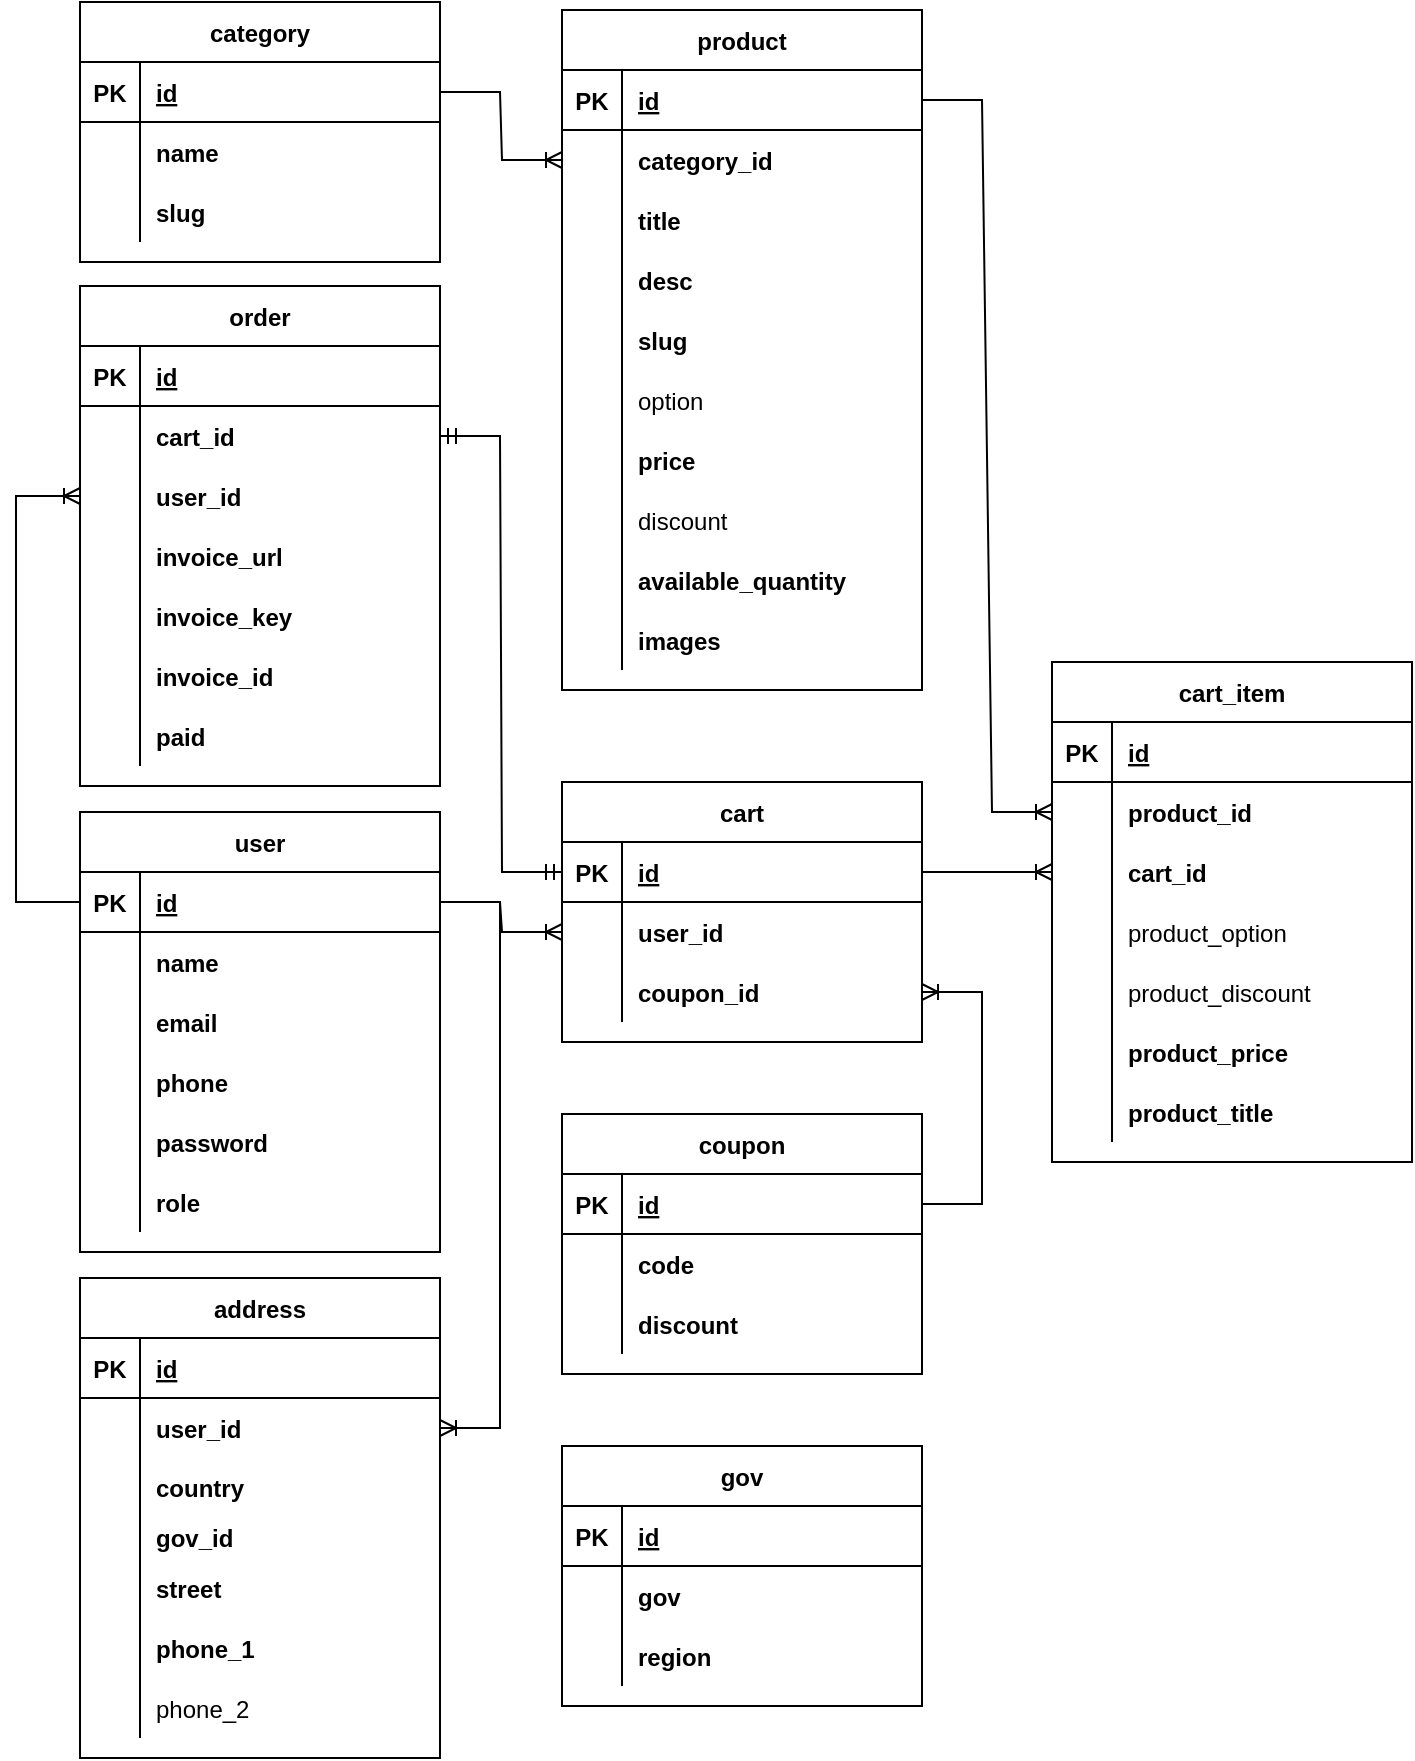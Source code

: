 <mxfile version="20.2.0" type="github">
  <diagram id="yO4egtlztJF1UKLNUE9K" name="Page-1">
    <mxGraphModel dx="1093" dy="1667" grid="1" gridSize="10" guides="1" tooltips="1" connect="1" arrows="1" fold="1" page="1" pageScale="1" pageWidth="850" pageHeight="1100" math="0" shadow="0">
      <root>
        <mxCell id="0" />
        <mxCell id="1" parent="0" />
        <mxCell id="jZWgJEJeX2BFUcKFa5xR-1" value="user" style="shape=table;startSize=30;container=1;collapsible=1;childLayout=tableLayout;fixedRows=1;rowLines=0;fontStyle=1;align=center;resizeLast=1;" parent="1" vertex="1">
          <mxGeometry x="122" y="-155" width="180" height="220" as="geometry" />
        </mxCell>
        <mxCell id="jZWgJEJeX2BFUcKFa5xR-2" value="" style="shape=tableRow;horizontal=0;startSize=0;swimlaneHead=0;swimlaneBody=0;fillColor=none;collapsible=0;dropTarget=0;points=[[0,0.5],[1,0.5]];portConstraint=eastwest;top=0;left=0;right=0;bottom=1;" parent="jZWgJEJeX2BFUcKFa5xR-1" vertex="1">
          <mxGeometry y="30" width="180" height="30" as="geometry" />
        </mxCell>
        <mxCell id="jZWgJEJeX2BFUcKFa5xR-3" value="PK" style="shape=partialRectangle;connectable=0;fillColor=none;top=0;left=0;bottom=0;right=0;fontStyle=1;overflow=hidden;" parent="jZWgJEJeX2BFUcKFa5xR-2" vertex="1">
          <mxGeometry width="30" height="30" as="geometry">
            <mxRectangle width="30" height="30" as="alternateBounds" />
          </mxGeometry>
        </mxCell>
        <mxCell id="jZWgJEJeX2BFUcKFa5xR-4" value="id" style="shape=partialRectangle;connectable=0;fillColor=none;top=0;left=0;bottom=0;right=0;align=left;spacingLeft=6;fontStyle=5;overflow=hidden;" parent="jZWgJEJeX2BFUcKFa5xR-2" vertex="1">
          <mxGeometry x="30" width="150" height="30" as="geometry">
            <mxRectangle width="150" height="30" as="alternateBounds" />
          </mxGeometry>
        </mxCell>
        <mxCell id="jZWgJEJeX2BFUcKFa5xR-5" value="" style="shape=tableRow;horizontal=0;startSize=0;swimlaneHead=0;swimlaneBody=0;fillColor=none;collapsible=0;dropTarget=0;points=[[0,0.5],[1,0.5]];portConstraint=eastwest;top=0;left=0;right=0;bottom=0;" parent="jZWgJEJeX2BFUcKFa5xR-1" vertex="1">
          <mxGeometry y="60" width="180" height="30" as="geometry" />
        </mxCell>
        <mxCell id="jZWgJEJeX2BFUcKFa5xR-6" value="" style="shape=partialRectangle;connectable=0;fillColor=none;top=0;left=0;bottom=0;right=0;editable=1;overflow=hidden;" parent="jZWgJEJeX2BFUcKFa5xR-5" vertex="1">
          <mxGeometry width="30" height="30" as="geometry">
            <mxRectangle width="30" height="30" as="alternateBounds" />
          </mxGeometry>
        </mxCell>
        <mxCell id="jZWgJEJeX2BFUcKFa5xR-7" value="name" style="shape=partialRectangle;connectable=0;fillColor=none;top=0;left=0;bottom=0;right=0;align=left;spacingLeft=6;overflow=hidden;fontStyle=1" parent="jZWgJEJeX2BFUcKFa5xR-5" vertex="1">
          <mxGeometry x="30" width="150" height="30" as="geometry">
            <mxRectangle width="150" height="30" as="alternateBounds" />
          </mxGeometry>
        </mxCell>
        <mxCell id="jZWgJEJeX2BFUcKFa5xR-19" value="" style="shape=tableRow;horizontal=0;startSize=0;swimlaneHead=0;swimlaneBody=0;fillColor=none;collapsible=0;dropTarget=0;points=[[0,0.5],[1,0.5]];portConstraint=eastwest;top=0;left=0;right=0;bottom=0;" parent="jZWgJEJeX2BFUcKFa5xR-1" vertex="1">
          <mxGeometry y="90" width="180" height="30" as="geometry" />
        </mxCell>
        <mxCell id="jZWgJEJeX2BFUcKFa5xR-20" value="" style="shape=partialRectangle;connectable=0;fillColor=none;top=0;left=0;bottom=0;right=0;editable=1;overflow=hidden;" parent="jZWgJEJeX2BFUcKFa5xR-19" vertex="1">
          <mxGeometry width="30" height="30" as="geometry">
            <mxRectangle width="30" height="30" as="alternateBounds" />
          </mxGeometry>
        </mxCell>
        <mxCell id="jZWgJEJeX2BFUcKFa5xR-21" value="email" style="shape=partialRectangle;connectable=0;fillColor=none;top=0;left=0;bottom=0;right=0;align=left;spacingLeft=6;overflow=hidden;fontStyle=1" parent="jZWgJEJeX2BFUcKFa5xR-19" vertex="1">
          <mxGeometry x="30" width="150" height="30" as="geometry">
            <mxRectangle width="150" height="30" as="alternateBounds" />
          </mxGeometry>
        </mxCell>
        <mxCell id="jZWgJEJeX2BFUcKFa5xR-22" value="" style="shape=tableRow;horizontal=0;startSize=0;swimlaneHead=0;swimlaneBody=0;fillColor=none;collapsible=0;dropTarget=0;points=[[0,0.5],[1,0.5]];portConstraint=eastwest;top=0;left=0;right=0;bottom=0;" parent="jZWgJEJeX2BFUcKFa5xR-1" vertex="1">
          <mxGeometry y="120" width="180" height="30" as="geometry" />
        </mxCell>
        <mxCell id="jZWgJEJeX2BFUcKFa5xR-23" value="" style="shape=partialRectangle;connectable=0;fillColor=none;top=0;left=0;bottom=0;right=0;editable=1;overflow=hidden;" parent="jZWgJEJeX2BFUcKFa5xR-22" vertex="1">
          <mxGeometry width="30" height="30" as="geometry">
            <mxRectangle width="30" height="30" as="alternateBounds" />
          </mxGeometry>
        </mxCell>
        <mxCell id="jZWgJEJeX2BFUcKFa5xR-24" value="phone" style="shape=partialRectangle;connectable=0;fillColor=none;top=0;left=0;bottom=0;right=0;align=left;spacingLeft=6;overflow=hidden;fontStyle=1" parent="jZWgJEJeX2BFUcKFa5xR-22" vertex="1">
          <mxGeometry x="30" width="150" height="30" as="geometry">
            <mxRectangle width="150" height="30" as="alternateBounds" />
          </mxGeometry>
        </mxCell>
        <mxCell id="jZWgJEJeX2BFUcKFa5xR-25" value="" style="shape=tableRow;horizontal=0;startSize=0;swimlaneHead=0;swimlaneBody=0;fillColor=none;collapsible=0;dropTarget=0;points=[[0,0.5],[1,0.5]];portConstraint=eastwest;top=0;left=0;right=0;bottom=0;" parent="jZWgJEJeX2BFUcKFa5xR-1" vertex="1">
          <mxGeometry y="150" width="180" height="30" as="geometry" />
        </mxCell>
        <mxCell id="jZWgJEJeX2BFUcKFa5xR-26" value="" style="shape=partialRectangle;connectable=0;fillColor=none;top=0;left=0;bottom=0;right=0;editable=1;overflow=hidden;" parent="jZWgJEJeX2BFUcKFa5xR-25" vertex="1">
          <mxGeometry width="30" height="30" as="geometry">
            <mxRectangle width="30" height="30" as="alternateBounds" />
          </mxGeometry>
        </mxCell>
        <mxCell id="jZWgJEJeX2BFUcKFa5xR-27" value="password" style="shape=partialRectangle;connectable=0;fillColor=none;top=0;left=0;bottom=0;right=0;align=left;spacingLeft=6;overflow=hidden;fontStyle=1" parent="jZWgJEJeX2BFUcKFa5xR-25" vertex="1">
          <mxGeometry x="30" width="150" height="30" as="geometry">
            <mxRectangle width="150" height="30" as="alternateBounds" />
          </mxGeometry>
        </mxCell>
        <mxCell id="fHHuDOQ30_a5mqjMAc2Q-1" value="" style="shape=tableRow;horizontal=0;startSize=0;swimlaneHead=0;swimlaneBody=0;fillColor=none;collapsible=0;dropTarget=0;points=[[0,0.5],[1,0.5]];portConstraint=eastwest;top=0;left=0;right=0;bottom=0;" vertex="1" parent="jZWgJEJeX2BFUcKFa5xR-1">
          <mxGeometry y="180" width="180" height="30" as="geometry" />
        </mxCell>
        <mxCell id="fHHuDOQ30_a5mqjMAc2Q-2" value="" style="shape=partialRectangle;connectable=0;fillColor=none;top=0;left=0;bottom=0;right=0;editable=1;overflow=hidden;" vertex="1" parent="fHHuDOQ30_a5mqjMAc2Q-1">
          <mxGeometry width="30" height="30" as="geometry">
            <mxRectangle width="30" height="30" as="alternateBounds" />
          </mxGeometry>
        </mxCell>
        <mxCell id="fHHuDOQ30_a5mqjMAc2Q-3" value="role" style="shape=partialRectangle;connectable=0;fillColor=none;top=0;left=0;bottom=0;right=0;align=left;spacingLeft=6;overflow=hidden;fontStyle=1" vertex="1" parent="fHHuDOQ30_a5mqjMAc2Q-1">
          <mxGeometry x="30" width="150" height="30" as="geometry">
            <mxRectangle width="150" height="30" as="alternateBounds" />
          </mxGeometry>
        </mxCell>
        <mxCell id="jZWgJEJeX2BFUcKFa5xR-31" value="address" style="shape=table;startSize=30;container=1;collapsible=1;childLayout=tableLayout;fixedRows=1;rowLines=0;fontStyle=1;align=center;resizeLast=1;" parent="1" vertex="1">
          <mxGeometry x="122" y="78" width="180" height="240" as="geometry" />
        </mxCell>
        <mxCell id="jZWgJEJeX2BFUcKFa5xR-32" value="" style="shape=tableRow;horizontal=0;startSize=0;swimlaneHead=0;swimlaneBody=0;fillColor=none;collapsible=0;dropTarget=0;points=[[0,0.5],[1,0.5]];portConstraint=eastwest;top=0;left=0;right=0;bottom=1;" parent="jZWgJEJeX2BFUcKFa5xR-31" vertex="1">
          <mxGeometry y="30" width="180" height="30" as="geometry" />
        </mxCell>
        <mxCell id="jZWgJEJeX2BFUcKFa5xR-33" value="PK" style="shape=partialRectangle;connectable=0;fillColor=none;top=0;left=0;bottom=0;right=0;fontStyle=1;overflow=hidden;" parent="jZWgJEJeX2BFUcKFa5xR-32" vertex="1">
          <mxGeometry width="30" height="30" as="geometry">
            <mxRectangle width="30" height="30" as="alternateBounds" />
          </mxGeometry>
        </mxCell>
        <mxCell id="jZWgJEJeX2BFUcKFa5xR-34" value="id" style="shape=partialRectangle;connectable=0;fillColor=none;top=0;left=0;bottom=0;right=0;align=left;spacingLeft=6;fontStyle=5;overflow=hidden;" parent="jZWgJEJeX2BFUcKFa5xR-32" vertex="1">
          <mxGeometry x="30" width="150" height="30" as="geometry">
            <mxRectangle width="150" height="30" as="alternateBounds" />
          </mxGeometry>
        </mxCell>
        <mxCell id="jZWgJEJeX2BFUcKFa5xR-35" value="" style="shape=tableRow;horizontal=0;startSize=0;swimlaneHead=0;swimlaneBody=0;fillColor=none;collapsible=0;dropTarget=0;points=[[0,0.5],[1,0.5]];portConstraint=eastwest;top=0;left=0;right=0;bottom=0;" parent="jZWgJEJeX2BFUcKFa5xR-31" vertex="1">
          <mxGeometry y="60" width="180" height="30" as="geometry" />
        </mxCell>
        <mxCell id="jZWgJEJeX2BFUcKFa5xR-36" value="" style="shape=partialRectangle;connectable=0;fillColor=none;top=0;left=0;bottom=0;right=0;editable=1;overflow=hidden;" parent="jZWgJEJeX2BFUcKFa5xR-35" vertex="1">
          <mxGeometry width="30" height="30" as="geometry">
            <mxRectangle width="30" height="30" as="alternateBounds" />
          </mxGeometry>
        </mxCell>
        <mxCell id="jZWgJEJeX2BFUcKFa5xR-37" value="user_id" style="shape=partialRectangle;connectable=0;fillColor=none;top=0;left=0;bottom=0;right=0;align=left;spacingLeft=6;overflow=hidden;fontStyle=1" parent="jZWgJEJeX2BFUcKFa5xR-35" vertex="1">
          <mxGeometry x="30" width="150" height="30" as="geometry">
            <mxRectangle width="150" height="30" as="alternateBounds" />
          </mxGeometry>
        </mxCell>
        <mxCell id="jZWgJEJeX2BFUcKFa5xR-44" value="" style="shape=tableRow;horizontal=0;startSize=0;swimlaneHead=0;swimlaneBody=0;fillColor=none;collapsible=0;dropTarget=0;points=[[0,0.5],[1,0.5]];portConstraint=eastwest;top=0;left=0;right=0;bottom=0;" parent="jZWgJEJeX2BFUcKFa5xR-31" vertex="1">
          <mxGeometry y="90" width="180" height="29" as="geometry" />
        </mxCell>
        <mxCell id="jZWgJEJeX2BFUcKFa5xR-45" value="" style="shape=partialRectangle;connectable=0;fillColor=none;top=0;left=0;bottom=0;right=0;editable=1;overflow=hidden;" parent="jZWgJEJeX2BFUcKFa5xR-44" vertex="1">
          <mxGeometry width="30" height="29" as="geometry">
            <mxRectangle width="30" height="29" as="alternateBounds" />
          </mxGeometry>
        </mxCell>
        <mxCell id="jZWgJEJeX2BFUcKFa5xR-46" value="country" style="shape=partialRectangle;connectable=0;fillColor=none;top=0;left=0;bottom=0;right=0;align=left;spacingLeft=6;overflow=hidden;fontStyle=1" parent="jZWgJEJeX2BFUcKFa5xR-44" vertex="1">
          <mxGeometry x="30" width="150" height="29" as="geometry">
            <mxRectangle width="150" height="29" as="alternateBounds" />
          </mxGeometry>
        </mxCell>
        <mxCell id="jZWgJEJeX2BFUcKFa5xR-47" value="" style="shape=tableRow;horizontal=0;startSize=0;swimlaneHead=0;swimlaneBody=0;fillColor=none;collapsible=0;dropTarget=0;points=[[0,0.5],[1,0.5]];portConstraint=eastwest;top=0;left=0;right=0;bottom=0;" parent="jZWgJEJeX2BFUcKFa5xR-31" vertex="1">
          <mxGeometry y="119" width="180" height="21" as="geometry" />
        </mxCell>
        <mxCell id="jZWgJEJeX2BFUcKFa5xR-48" value="" style="shape=partialRectangle;connectable=0;fillColor=none;top=0;left=0;bottom=0;right=0;editable=1;overflow=hidden;" parent="jZWgJEJeX2BFUcKFa5xR-47" vertex="1">
          <mxGeometry width="30" height="21" as="geometry">
            <mxRectangle width="30" height="21" as="alternateBounds" />
          </mxGeometry>
        </mxCell>
        <mxCell id="jZWgJEJeX2BFUcKFa5xR-49" value="gov_id" style="shape=partialRectangle;connectable=0;fillColor=none;top=0;left=0;bottom=0;right=0;align=left;spacingLeft=6;overflow=hidden;fontStyle=1" parent="jZWgJEJeX2BFUcKFa5xR-47" vertex="1">
          <mxGeometry x="30" width="150" height="21" as="geometry">
            <mxRectangle width="150" height="21" as="alternateBounds" />
          </mxGeometry>
        </mxCell>
        <mxCell id="jZWgJEJeX2BFUcKFa5xR-54" value="" style="shape=tableRow;horizontal=0;startSize=0;swimlaneHead=0;swimlaneBody=0;fillColor=none;collapsible=0;dropTarget=0;points=[[0,0.5],[1,0.5]];portConstraint=eastwest;top=0;left=0;right=0;bottom=0;" parent="jZWgJEJeX2BFUcKFa5xR-31" vertex="1">
          <mxGeometry y="140" width="180" height="30" as="geometry" />
        </mxCell>
        <mxCell id="jZWgJEJeX2BFUcKFa5xR-55" value="" style="shape=partialRectangle;connectable=0;fillColor=none;top=0;left=0;bottom=0;right=0;editable=1;overflow=hidden;" parent="jZWgJEJeX2BFUcKFa5xR-54" vertex="1">
          <mxGeometry width="30" height="30" as="geometry">
            <mxRectangle width="30" height="30" as="alternateBounds" />
          </mxGeometry>
        </mxCell>
        <mxCell id="jZWgJEJeX2BFUcKFa5xR-56" value="street" style="shape=partialRectangle;connectable=0;fillColor=none;top=0;left=0;bottom=0;right=0;align=left;spacingLeft=6;overflow=hidden;fontStyle=1" parent="jZWgJEJeX2BFUcKFa5xR-54" vertex="1">
          <mxGeometry x="30" width="150" height="30" as="geometry">
            <mxRectangle width="150" height="30" as="alternateBounds" />
          </mxGeometry>
        </mxCell>
        <mxCell id="fHHuDOQ30_a5mqjMAc2Q-124" value="" style="shape=tableRow;horizontal=0;startSize=0;swimlaneHead=0;swimlaneBody=0;fillColor=none;collapsible=0;dropTarget=0;points=[[0,0.5],[1,0.5]];portConstraint=eastwest;top=0;left=0;right=0;bottom=0;" vertex="1" parent="jZWgJEJeX2BFUcKFa5xR-31">
          <mxGeometry y="170" width="180" height="30" as="geometry" />
        </mxCell>
        <mxCell id="fHHuDOQ30_a5mqjMAc2Q-125" value="" style="shape=partialRectangle;connectable=0;fillColor=none;top=0;left=0;bottom=0;right=0;editable=1;overflow=hidden;" vertex="1" parent="fHHuDOQ30_a5mqjMAc2Q-124">
          <mxGeometry width="30" height="30" as="geometry">
            <mxRectangle width="30" height="30" as="alternateBounds" />
          </mxGeometry>
        </mxCell>
        <mxCell id="fHHuDOQ30_a5mqjMAc2Q-126" value="phone_1" style="shape=partialRectangle;connectable=0;fillColor=none;top=0;left=0;bottom=0;right=0;align=left;spacingLeft=6;overflow=hidden;fontStyle=1" vertex="1" parent="fHHuDOQ30_a5mqjMAc2Q-124">
          <mxGeometry x="30" width="150" height="30" as="geometry">
            <mxRectangle width="150" height="30" as="alternateBounds" />
          </mxGeometry>
        </mxCell>
        <mxCell id="fHHuDOQ30_a5mqjMAc2Q-127" value="" style="shape=tableRow;horizontal=0;startSize=0;swimlaneHead=0;swimlaneBody=0;fillColor=none;collapsible=0;dropTarget=0;points=[[0,0.5],[1,0.5]];portConstraint=eastwest;top=0;left=0;right=0;bottom=0;" vertex="1" parent="jZWgJEJeX2BFUcKFa5xR-31">
          <mxGeometry y="200" width="180" height="30" as="geometry" />
        </mxCell>
        <mxCell id="fHHuDOQ30_a5mqjMAc2Q-128" value="" style="shape=partialRectangle;connectable=0;fillColor=none;top=0;left=0;bottom=0;right=0;editable=1;overflow=hidden;" vertex="1" parent="fHHuDOQ30_a5mqjMAc2Q-127">
          <mxGeometry width="30" height="30" as="geometry">
            <mxRectangle width="30" height="30" as="alternateBounds" />
          </mxGeometry>
        </mxCell>
        <mxCell id="fHHuDOQ30_a5mqjMAc2Q-129" value="phone_2" style="shape=partialRectangle;connectable=0;fillColor=none;top=0;left=0;bottom=0;right=0;align=left;spacingLeft=6;overflow=hidden;fontStyle=0" vertex="1" parent="fHHuDOQ30_a5mqjMAc2Q-127">
          <mxGeometry x="30" width="150" height="30" as="geometry">
            <mxRectangle width="150" height="30" as="alternateBounds" />
          </mxGeometry>
        </mxCell>
        <mxCell id="jZWgJEJeX2BFUcKFa5xR-53" value="" style="edgeStyle=entityRelationEdgeStyle;fontSize=12;html=1;endArrow=ERoneToMany;rounded=0;exitX=1;exitY=0.5;exitDx=0;exitDy=0;startSize=15;entryX=1;entryY=0.5;entryDx=0;entryDy=0;" parent="1" source="jZWgJEJeX2BFUcKFa5xR-2" target="jZWgJEJeX2BFUcKFa5xR-35" edge="1">
          <mxGeometry width="100" height="100" relative="1" as="geometry">
            <mxPoint x="301" y="-37" as="sourcePoint" />
            <mxPoint x="351" y="123" as="targetPoint" />
          </mxGeometry>
        </mxCell>
        <mxCell id="jZWgJEJeX2BFUcKFa5xR-57" value="product" style="shape=table;startSize=30;container=1;collapsible=1;childLayout=tableLayout;fixedRows=1;rowLines=0;fontStyle=1;align=center;resizeLast=1;" parent="1" vertex="1">
          <mxGeometry x="363" y="-556" width="180" height="340" as="geometry" />
        </mxCell>
        <mxCell id="jZWgJEJeX2BFUcKFa5xR-58" value="" style="shape=tableRow;horizontal=0;startSize=0;swimlaneHead=0;swimlaneBody=0;fillColor=none;collapsible=0;dropTarget=0;points=[[0,0.5],[1,0.5]];portConstraint=eastwest;top=0;left=0;right=0;bottom=1;" parent="jZWgJEJeX2BFUcKFa5xR-57" vertex="1">
          <mxGeometry y="30" width="180" height="30" as="geometry" />
        </mxCell>
        <mxCell id="jZWgJEJeX2BFUcKFa5xR-59" value="PK" style="shape=partialRectangle;connectable=0;fillColor=none;top=0;left=0;bottom=0;right=0;fontStyle=1;overflow=hidden;" parent="jZWgJEJeX2BFUcKFa5xR-58" vertex="1">
          <mxGeometry width="30" height="30" as="geometry">
            <mxRectangle width="30" height="30" as="alternateBounds" />
          </mxGeometry>
        </mxCell>
        <mxCell id="jZWgJEJeX2BFUcKFa5xR-60" value="id" style="shape=partialRectangle;connectable=0;fillColor=none;top=0;left=0;bottom=0;right=0;align=left;spacingLeft=6;fontStyle=5;overflow=hidden;" parent="jZWgJEJeX2BFUcKFa5xR-58" vertex="1">
          <mxGeometry x="30" width="150" height="30" as="geometry">
            <mxRectangle width="150" height="30" as="alternateBounds" />
          </mxGeometry>
        </mxCell>
        <mxCell id="jZWgJEJeX2BFUcKFa5xR-67" value="" style="shape=tableRow;horizontal=0;startSize=0;swimlaneHead=0;swimlaneBody=0;fillColor=none;collapsible=0;dropTarget=0;points=[[0,0.5],[1,0.5]];portConstraint=eastwest;top=0;left=0;right=0;bottom=0;fontStyle=1" parent="jZWgJEJeX2BFUcKFa5xR-57" vertex="1">
          <mxGeometry y="60" width="180" height="30" as="geometry" />
        </mxCell>
        <mxCell id="jZWgJEJeX2BFUcKFa5xR-68" value="" style="shape=partialRectangle;connectable=0;fillColor=none;top=0;left=0;bottom=0;right=0;editable=1;overflow=hidden;" parent="jZWgJEJeX2BFUcKFa5xR-67" vertex="1">
          <mxGeometry width="30" height="30" as="geometry">
            <mxRectangle width="30" height="30" as="alternateBounds" />
          </mxGeometry>
        </mxCell>
        <mxCell id="jZWgJEJeX2BFUcKFa5xR-69" value="category_id" style="shape=partialRectangle;connectable=0;fillColor=none;top=0;left=0;bottom=0;right=0;align=left;spacingLeft=6;overflow=hidden;fontStyle=1" parent="jZWgJEJeX2BFUcKFa5xR-67" vertex="1">
          <mxGeometry x="30" width="150" height="30" as="geometry">
            <mxRectangle width="150" height="30" as="alternateBounds" />
          </mxGeometry>
        </mxCell>
        <mxCell id="fHHuDOQ30_a5mqjMAc2Q-49" value="" style="shape=tableRow;horizontal=0;startSize=0;swimlaneHead=0;swimlaneBody=0;fillColor=none;collapsible=0;dropTarget=0;points=[[0,0.5],[1,0.5]];portConstraint=eastwest;top=0;left=0;right=0;bottom=0;fontStyle=1" vertex="1" parent="jZWgJEJeX2BFUcKFa5xR-57">
          <mxGeometry y="90" width="180" height="30" as="geometry" />
        </mxCell>
        <mxCell id="fHHuDOQ30_a5mqjMAc2Q-50" value="" style="shape=partialRectangle;connectable=0;fillColor=none;top=0;left=0;bottom=0;right=0;editable=1;overflow=hidden;" vertex="1" parent="fHHuDOQ30_a5mqjMAc2Q-49">
          <mxGeometry width="30" height="30" as="geometry">
            <mxRectangle width="30" height="30" as="alternateBounds" />
          </mxGeometry>
        </mxCell>
        <mxCell id="fHHuDOQ30_a5mqjMAc2Q-51" value="title" style="shape=partialRectangle;connectable=0;fillColor=none;top=0;left=0;bottom=0;right=0;align=left;spacingLeft=6;overflow=hidden;fontStyle=1" vertex="1" parent="fHHuDOQ30_a5mqjMAc2Q-49">
          <mxGeometry x="30" width="150" height="30" as="geometry">
            <mxRectangle width="150" height="30" as="alternateBounds" />
          </mxGeometry>
        </mxCell>
        <mxCell id="fHHuDOQ30_a5mqjMAc2Q-52" value="" style="shape=tableRow;horizontal=0;startSize=0;swimlaneHead=0;swimlaneBody=0;fillColor=none;collapsible=0;dropTarget=0;points=[[0,0.5],[1,0.5]];portConstraint=eastwest;top=0;left=0;right=0;bottom=0;fontStyle=1" vertex="1" parent="jZWgJEJeX2BFUcKFa5xR-57">
          <mxGeometry y="120" width="180" height="30" as="geometry" />
        </mxCell>
        <mxCell id="fHHuDOQ30_a5mqjMAc2Q-53" value="" style="shape=partialRectangle;connectable=0;fillColor=none;top=0;left=0;bottom=0;right=0;editable=1;overflow=hidden;" vertex="1" parent="fHHuDOQ30_a5mqjMAc2Q-52">
          <mxGeometry width="30" height="30" as="geometry">
            <mxRectangle width="30" height="30" as="alternateBounds" />
          </mxGeometry>
        </mxCell>
        <mxCell id="fHHuDOQ30_a5mqjMAc2Q-54" value="desc" style="shape=partialRectangle;connectable=0;fillColor=none;top=0;left=0;bottom=0;right=0;align=left;spacingLeft=6;overflow=hidden;fontStyle=1" vertex="1" parent="fHHuDOQ30_a5mqjMAc2Q-52">
          <mxGeometry x="30" width="150" height="30" as="geometry">
            <mxRectangle width="150" height="30" as="alternateBounds" />
          </mxGeometry>
        </mxCell>
        <mxCell id="fHHuDOQ30_a5mqjMAc2Q-55" value="" style="shape=tableRow;horizontal=0;startSize=0;swimlaneHead=0;swimlaneBody=0;fillColor=none;collapsible=0;dropTarget=0;points=[[0,0.5],[1,0.5]];portConstraint=eastwest;top=0;left=0;right=0;bottom=0;fontStyle=1" vertex="1" parent="jZWgJEJeX2BFUcKFa5xR-57">
          <mxGeometry y="150" width="180" height="30" as="geometry" />
        </mxCell>
        <mxCell id="fHHuDOQ30_a5mqjMAc2Q-56" value="" style="shape=partialRectangle;connectable=0;fillColor=none;top=0;left=0;bottom=0;right=0;editable=1;overflow=hidden;" vertex="1" parent="fHHuDOQ30_a5mqjMAc2Q-55">
          <mxGeometry width="30" height="30" as="geometry">
            <mxRectangle width="30" height="30" as="alternateBounds" />
          </mxGeometry>
        </mxCell>
        <mxCell id="fHHuDOQ30_a5mqjMAc2Q-57" value="slug" style="shape=partialRectangle;connectable=0;fillColor=none;top=0;left=0;bottom=0;right=0;align=left;spacingLeft=6;overflow=hidden;fontStyle=1" vertex="1" parent="fHHuDOQ30_a5mqjMAc2Q-55">
          <mxGeometry x="30" width="150" height="30" as="geometry">
            <mxRectangle width="150" height="30" as="alternateBounds" />
          </mxGeometry>
        </mxCell>
        <mxCell id="fHHuDOQ30_a5mqjMAc2Q-59" value="" style="shape=tableRow;horizontal=0;startSize=0;swimlaneHead=0;swimlaneBody=0;fillColor=none;collapsible=0;dropTarget=0;points=[[0,0.5],[1,0.5]];portConstraint=eastwest;top=0;left=0;right=0;bottom=0;fontStyle=1" vertex="1" parent="jZWgJEJeX2BFUcKFa5xR-57">
          <mxGeometry y="180" width="180" height="30" as="geometry" />
        </mxCell>
        <mxCell id="fHHuDOQ30_a5mqjMAc2Q-60" value="" style="shape=partialRectangle;connectable=0;fillColor=none;top=0;left=0;bottom=0;right=0;editable=1;overflow=hidden;" vertex="1" parent="fHHuDOQ30_a5mqjMAc2Q-59">
          <mxGeometry width="30" height="30" as="geometry">
            <mxRectangle width="30" height="30" as="alternateBounds" />
          </mxGeometry>
        </mxCell>
        <mxCell id="fHHuDOQ30_a5mqjMAc2Q-61" value="option" style="shape=partialRectangle;connectable=0;fillColor=none;top=0;left=0;bottom=0;right=0;align=left;spacingLeft=6;overflow=hidden;fontStyle=0" vertex="1" parent="fHHuDOQ30_a5mqjMAc2Q-59">
          <mxGeometry x="30" width="150" height="30" as="geometry">
            <mxRectangle width="150" height="30" as="alternateBounds" />
          </mxGeometry>
        </mxCell>
        <mxCell id="fHHuDOQ30_a5mqjMAc2Q-62" value="" style="shape=tableRow;horizontal=0;startSize=0;swimlaneHead=0;swimlaneBody=0;fillColor=none;collapsible=0;dropTarget=0;points=[[0,0.5],[1,0.5]];portConstraint=eastwest;top=0;left=0;right=0;bottom=0;fontStyle=1" vertex="1" parent="jZWgJEJeX2BFUcKFa5xR-57">
          <mxGeometry y="210" width="180" height="30" as="geometry" />
        </mxCell>
        <mxCell id="fHHuDOQ30_a5mqjMAc2Q-63" value="" style="shape=partialRectangle;connectable=0;fillColor=none;top=0;left=0;bottom=0;right=0;editable=1;overflow=hidden;" vertex="1" parent="fHHuDOQ30_a5mqjMAc2Q-62">
          <mxGeometry width="30" height="30" as="geometry">
            <mxRectangle width="30" height="30" as="alternateBounds" />
          </mxGeometry>
        </mxCell>
        <mxCell id="fHHuDOQ30_a5mqjMAc2Q-64" value="price" style="shape=partialRectangle;connectable=0;fillColor=none;top=0;left=0;bottom=0;right=0;align=left;spacingLeft=6;overflow=hidden;fontStyle=1" vertex="1" parent="fHHuDOQ30_a5mqjMAc2Q-62">
          <mxGeometry x="30" width="150" height="30" as="geometry">
            <mxRectangle width="150" height="30" as="alternateBounds" />
          </mxGeometry>
        </mxCell>
        <mxCell id="fHHuDOQ30_a5mqjMAc2Q-65" value="" style="shape=tableRow;horizontal=0;startSize=0;swimlaneHead=0;swimlaneBody=0;fillColor=none;collapsible=0;dropTarget=0;points=[[0,0.5],[1,0.5]];portConstraint=eastwest;top=0;left=0;right=0;bottom=0;fontStyle=1" vertex="1" parent="jZWgJEJeX2BFUcKFa5xR-57">
          <mxGeometry y="240" width="180" height="30" as="geometry" />
        </mxCell>
        <mxCell id="fHHuDOQ30_a5mqjMAc2Q-66" value="" style="shape=partialRectangle;connectable=0;fillColor=none;top=0;left=0;bottom=0;right=0;editable=1;overflow=hidden;" vertex="1" parent="fHHuDOQ30_a5mqjMAc2Q-65">
          <mxGeometry width="30" height="30" as="geometry">
            <mxRectangle width="30" height="30" as="alternateBounds" />
          </mxGeometry>
        </mxCell>
        <mxCell id="fHHuDOQ30_a5mqjMAc2Q-67" value="discount" style="shape=partialRectangle;connectable=0;fillColor=none;top=0;left=0;bottom=0;right=0;align=left;spacingLeft=6;overflow=hidden;fontStyle=0" vertex="1" parent="fHHuDOQ30_a5mqjMAc2Q-65">
          <mxGeometry x="30" width="150" height="30" as="geometry">
            <mxRectangle width="150" height="30" as="alternateBounds" />
          </mxGeometry>
        </mxCell>
        <mxCell id="fHHuDOQ30_a5mqjMAc2Q-68" value="" style="shape=tableRow;horizontal=0;startSize=0;swimlaneHead=0;swimlaneBody=0;fillColor=none;collapsible=0;dropTarget=0;points=[[0,0.5],[1,0.5]];portConstraint=eastwest;top=0;left=0;right=0;bottom=0;fontStyle=1" vertex="1" parent="jZWgJEJeX2BFUcKFa5xR-57">
          <mxGeometry y="270" width="180" height="30" as="geometry" />
        </mxCell>
        <mxCell id="fHHuDOQ30_a5mqjMAc2Q-69" value="" style="shape=partialRectangle;connectable=0;fillColor=none;top=0;left=0;bottom=0;right=0;editable=1;overflow=hidden;" vertex="1" parent="fHHuDOQ30_a5mqjMAc2Q-68">
          <mxGeometry width="30" height="30" as="geometry">
            <mxRectangle width="30" height="30" as="alternateBounds" />
          </mxGeometry>
        </mxCell>
        <mxCell id="fHHuDOQ30_a5mqjMAc2Q-70" value="available_quantity" style="shape=partialRectangle;connectable=0;fillColor=none;top=0;left=0;bottom=0;right=0;align=left;spacingLeft=6;overflow=hidden;fontStyle=1" vertex="1" parent="fHHuDOQ30_a5mqjMAc2Q-68">
          <mxGeometry x="30" width="150" height="30" as="geometry">
            <mxRectangle width="150" height="30" as="alternateBounds" />
          </mxGeometry>
        </mxCell>
        <mxCell id="fHHuDOQ30_a5mqjMAc2Q-71" value="" style="shape=tableRow;horizontal=0;startSize=0;swimlaneHead=0;swimlaneBody=0;fillColor=none;collapsible=0;dropTarget=0;points=[[0,0.5],[1,0.5]];portConstraint=eastwest;top=0;left=0;right=0;bottom=0;fontStyle=1" vertex="1" parent="jZWgJEJeX2BFUcKFa5xR-57">
          <mxGeometry y="300" width="180" height="30" as="geometry" />
        </mxCell>
        <mxCell id="fHHuDOQ30_a5mqjMAc2Q-72" value="" style="shape=partialRectangle;connectable=0;fillColor=none;top=0;left=0;bottom=0;right=0;editable=1;overflow=hidden;" vertex="1" parent="fHHuDOQ30_a5mqjMAc2Q-71">
          <mxGeometry width="30" height="30" as="geometry">
            <mxRectangle width="30" height="30" as="alternateBounds" />
          </mxGeometry>
        </mxCell>
        <mxCell id="fHHuDOQ30_a5mqjMAc2Q-73" value="images" style="shape=partialRectangle;connectable=0;fillColor=none;top=0;left=0;bottom=0;right=0;align=left;spacingLeft=6;overflow=hidden;fontStyle=1" vertex="1" parent="fHHuDOQ30_a5mqjMAc2Q-71">
          <mxGeometry x="30" width="150" height="30" as="geometry">
            <mxRectangle width="150" height="30" as="alternateBounds" />
          </mxGeometry>
        </mxCell>
        <mxCell id="fHHuDOQ30_a5mqjMAc2Q-7" value="cart" style="shape=table;startSize=30;container=1;collapsible=1;childLayout=tableLayout;fixedRows=1;rowLines=0;fontStyle=1;align=center;resizeLast=1;" vertex="1" parent="1">
          <mxGeometry x="363" y="-170" width="180" height="130" as="geometry" />
        </mxCell>
        <mxCell id="fHHuDOQ30_a5mqjMAc2Q-8" value="" style="shape=tableRow;horizontal=0;startSize=0;swimlaneHead=0;swimlaneBody=0;fillColor=none;collapsible=0;dropTarget=0;points=[[0,0.5],[1,0.5]];portConstraint=eastwest;top=0;left=0;right=0;bottom=1;" vertex="1" parent="fHHuDOQ30_a5mqjMAc2Q-7">
          <mxGeometry y="30" width="180" height="30" as="geometry" />
        </mxCell>
        <mxCell id="fHHuDOQ30_a5mqjMAc2Q-9" value="PK" style="shape=partialRectangle;connectable=0;fillColor=none;top=0;left=0;bottom=0;right=0;fontStyle=1;overflow=hidden;" vertex="1" parent="fHHuDOQ30_a5mqjMAc2Q-8">
          <mxGeometry width="30" height="30" as="geometry">
            <mxRectangle width="30" height="30" as="alternateBounds" />
          </mxGeometry>
        </mxCell>
        <mxCell id="fHHuDOQ30_a5mqjMAc2Q-10" value="id" style="shape=partialRectangle;connectable=0;fillColor=none;top=0;left=0;bottom=0;right=0;align=left;spacingLeft=6;fontStyle=5;overflow=hidden;" vertex="1" parent="fHHuDOQ30_a5mqjMAc2Q-8">
          <mxGeometry x="30" width="150" height="30" as="geometry">
            <mxRectangle width="150" height="30" as="alternateBounds" />
          </mxGeometry>
        </mxCell>
        <mxCell id="fHHuDOQ30_a5mqjMAc2Q-11" value="" style="shape=tableRow;horizontal=0;startSize=0;swimlaneHead=0;swimlaneBody=0;fillColor=none;collapsible=0;dropTarget=0;points=[[0,0.5],[1,0.5]];portConstraint=eastwest;top=0;left=0;right=0;bottom=0;" vertex="1" parent="fHHuDOQ30_a5mqjMAc2Q-7">
          <mxGeometry y="60" width="180" height="30" as="geometry" />
        </mxCell>
        <mxCell id="fHHuDOQ30_a5mqjMAc2Q-12" value="" style="shape=partialRectangle;connectable=0;fillColor=none;top=0;left=0;bottom=0;right=0;editable=1;overflow=hidden;" vertex="1" parent="fHHuDOQ30_a5mqjMAc2Q-11">
          <mxGeometry width="30" height="30" as="geometry">
            <mxRectangle width="30" height="30" as="alternateBounds" />
          </mxGeometry>
        </mxCell>
        <mxCell id="fHHuDOQ30_a5mqjMAc2Q-13" value="user_id" style="shape=partialRectangle;connectable=0;fillColor=none;top=0;left=0;bottom=0;right=0;align=left;spacingLeft=6;overflow=hidden;fontStyle=1" vertex="1" parent="fHHuDOQ30_a5mqjMAc2Q-11">
          <mxGeometry x="30" width="150" height="30" as="geometry">
            <mxRectangle width="150" height="30" as="alternateBounds" />
          </mxGeometry>
        </mxCell>
        <mxCell id="fHHuDOQ30_a5mqjMAc2Q-96" value="" style="shape=tableRow;horizontal=0;startSize=0;swimlaneHead=0;swimlaneBody=0;fillColor=none;collapsible=0;dropTarget=0;points=[[0,0.5],[1,0.5]];portConstraint=eastwest;top=0;left=0;right=0;bottom=0;" vertex="1" parent="fHHuDOQ30_a5mqjMAc2Q-7">
          <mxGeometry y="90" width="180" height="30" as="geometry" />
        </mxCell>
        <mxCell id="fHHuDOQ30_a5mqjMAc2Q-97" value="" style="shape=partialRectangle;connectable=0;fillColor=none;top=0;left=0;bottom=0;right=0;editable=1;overflow=hidden;" vertex="1" parent="fHHuDOQ30_a5mqjMAc2Q-96">
          <mxGeometry width="30" height="30" as="geometry">
            <mxRectangle width="30" height="30" as="alternateBounds" />
          </mxGeometry>
        </mxCell>
        <mxCell id="fHHuDOQ30_a5mqjMAc2Q-98" value="coupon_id" style="shape=partialRectangle;connectable=0;fillColor=none;top=0;left=0;bottom=0;right=0;align=left;spacingLeft=6;overflow=hidden;fontStyle=1" vertex="1" parent="fHHuDOQ30_a5mqjMAc2Q-96">
          <mxGeometry x="30" width="150" height="30" as="geometry">
            <mxRectangle width="150" height="30" as="alternateBounds" />
          </mxGeometry>
        </mxCell>
        <mxCell id="fHHuDOQ30_a5mqjMAc2Q-20" value="" style="edgeStyle=entityRelationEdgeStyle;fontSize=12;html=1;endArrow=ERoneToMany;rounded=0;exitX=1;exitY=0.5;exitDx=0;exitDy=0;entryX=0;entryY=0.5;entryDx=0;entryDy=0;" edge="1" parent="1" source="jZWgJEJeX2BFUcKFa5xR-2" target="fHHuDOQ30_a5mqjMAc2Q-11">
          <mxGeometry width="100" height="100" relative="1" as="geometry">
            <mxPoint x="451" y="50" as="sourcePoint" />
            <mxPoint x="551" y="-50" as="targetPoint" />
          </mxGeometry>
        </mxCell>
        <mxCell id="fHHuDOQ30_a5mqjMAc2Q-21" value="cart_item" style="shape=table;startSize=30;container=1;collapsible=1;childLayout=tableLayout;fixedRows=1;rowLines=0;fontStyle=1;align=center;resizeLast=1;" vertex="1" parent="1">
          <mxGeometry x="608" y="-230" width="180" height="250" as="geometry" />
        </mxCell>
        <mxCell id="fHHuDOQ30_a5mqjMAc2Q-22" value="" style="shape=tableRow;horizontal=0;startSize=0;swimlaneHead=0;swimlaneBody=0;fillColor=none;collapsible=0;dropTarget=0;points=[[0,0.5],[1,0.5]];portConstraint=eastwest;top=0;left=0;right=0;bottom=1;" vertex="1" parent="fHHuDOQ30_a5mqjMAc2Q-21">
          <mxGeometry y="30" width="180" height="30" as="geometry" />
        </mxCell>
        <mxCell id="fHHuDOQ30_a5mqjMAc2Q-23" value="PK" style="shape=partialRectangle;connectable=0;fillColor=none;top=0;left=0;bottom=0;right=0;fontStyle=1;overflow=hidden;" vertex="1" parent="fHHuDOQ30_a5mqjMAc2Q-22">
          <mxGeometry width="30" height="30" as="geometry">
            <mxRectangle width="30" height="30" as="alternateBounds" />
          </mxGeometry>
        </mxCell>
        <mxCell id="fHHuDOQ30_a5mqjMAc2Q-24" value="id" style="shape=partialRectangle;connectable=0;fillColor=none;top=0;left=0;bottom=0;right=0;align=left;spacingLeft=6;fontStyle=5;overflow=hidden;" vertex="1" parent="fHHuDOQ30_a5mqjMAc2Q-22">
          <mxGeometry x="30" width="150" height="30" as="geometry">
            <mxRectangle width="150" height="30" as="alternateBounds" />
          </mxGeometry>
        </mxCell>
        <mxCell id="fHHuDOQ30_a5mqjMAc2Q-25" value="" style="shape=tableRow;horizontal=0;startSize=0;swimlaneHead=0;swimlaneBody=0;fillColor=none;collapsible=0;dropTarget=0;points=[[0,0.5],[1,0.5]];portConstraint=eastwest;top=0;left=0;right=0;bottom=0;" vertex="1" parent="fHHuDOQ30_a5mqjMAc2Q-21">
          <mxGeometry y="60" width="180" height="30" as="geometry" />
        </mxCell>
        <mxCell id="fHHuDOQ30_a5mqjMAc2Q-26" value="" style="shape=partialRectangle;connectable=0;fillColor=none;top=0;left=0;bottom=0;right=0;editable=1;overflow=hidden;" vertex="1" parent="fHHuDOQ30_a5mqjMAc2Q-25">
          <mxGeometry width="30" height="30" as="geometry">
            <mxRectangle width="30" height="30" as="alternateBounds" />
          </mxGeometry>
        </mxCell>
        <mxCell id="fHHuDOQ30_a5mqjMAc2Q-27" value="product_id" style="shape=partialRectangle;connectable=0;fillColor=none;top=0;left=0;bottom=0;right=0;align=left;spacingLeft=6;overflow=hidden;fontStyle=1" vertex="1" parent="fHHuDOQ30_a5mqjMAc2Q-25">
          <mxGeometry x="30" width="150" height="30" as="geometry">
            <mxRectangle width="150" height="30" as="alternateBounds" />
          </mxGeometry>
        </mxCell>
        <mxCell id="fHHuDOQ30_a5mqjMAc2Q-28" value="" style="shape=tableRow;horizontal=0;startSize=0;swimlaneHead=0;swimlaneBody=0;fillColor=none;collapsible=0;dropTarget=0;points=[[0,0.5],[1,0.5]];portConstraint=eastwest;top=0;left=0;right=0;bottom=0;" vertex="1" parent="fHHuDOQ30_a5mqjMAc2Q-21">
          <mxGeometry y="90" width="180" height="30" as="geometry" />
        </mxCell>
        <mxCell id="fHHuDOQ30_a5mqjMAc2Q-29" value="" style="shape=partialRectangle;connectable=0;fillColor=none;top=0;left=0;bottom=0;right=0;editable=1;overflow=hidden;" vertex="1" parent="fHHuDOQ30_a5mqjMAc2Q-28">
          <mxGeometry width="30" height="30" as="geometry">
            <mxRectangle width="30" height="30" as="alternateBounds" />
          </mxGeometry>
        </mxCell>
        <mxCell id="fHHuDOQ30_a5mqjMAc2Q-30" value="cart_id" style="shape=partialRectangle;connectable=0;fillColor=none;top=0;left=0;bottom=0;right=0;align=left;spacingLeft=6;overflow=hidden;fontStyle=1" vertex="1" parent="fHHuDOQ30_a5mqjMAc2Q-28">
          <mxGeometry x="30" width="150" height="30" as="geometry">
            <mxRectangle width="150" height="30" as="alternateBounds" />
          </mxGeometry>
        </mxCell>
        <mxCell id="fHHuDOQ30_a5mqjMAc2Q-31" value="" style="shape=tableRow;horizontal=0;startSize=0;swimlaneHead=0;swimlaneBody=0;fillColor=none;collapsible=0;dropTarget=0;points=[[0,0.5],[1,0.5]];portConstraint=eastwest;top=0;left=0;right=0;bottom=0;" vertex="1" parent="fHHuDOQ30_a5mqjMAc2Q-21">
          <mxGeometry y="120" width="180" height="30" as="geometry" />
        </mxCell>
        <mxCell id="fHHuDOQ30_a5mqjMAc2Q-32" value="" style="shape=partialRectangle;connectable=0;fillColor=none;top=0;left=0;bottom=0;right=0;editable=1;overflow=hidden;" vertex="1" parent="fHHuDOQ30_a5mqjMAc2Q-31">
          <mxGeometry width="30" height="30" as="geometry">
            <mxRectangle width="30" height="30" as="alternateBounds" />
          </mxGeometry>
        </mxCell>
        <mxCell id="fHHuDOQ30_a5mqjMAc2Q-33" value="product_option" style="shape=partialRectangle;connectable=0;fillColor=none;top=0;left=0;bottom=0;right=0;align=left;spacingLeft=6;overflow=hidden;" vertex="1" parent="fHHuDOQ30_a5mqjMAc2Q-31">
          <mxGeometry x="30" width="150" height="30" as="geometry">
            <mxRectangle width="150" height="30" as="alternateBounds" />
          </mxGeometry>
        </mxCell>
        <mxCell id="fHHuDOQ30_a5mqjMAc2Q-77" value="" style="shape=tableRow;horizontal=0;startSize=0;swimlaneHead=0;swimlaneBody=0;fillColor=none;collapsible=0;dropTarget=0;points=[[0,0.5],[1,0.5]];portConstraint=eastwest;top=0;left=0;right=0;bottom=0;" vertex="1" parent="fHHuDOQ30_a5mqjMAc2Q-21">
          <mxGeometry y="150" width="180" height="30" as="geometry" />
        </mxCell>
        <mxCell id="fHHuDOQ30_a5mqjMAc2Q-78" value="" style="shape=partialRectangle;connectable=0;fillColor=none;top=0;left=0;bottom=0;right=0;editable=1;overflow=hidden;" vertex="1" parent="fHHuDOQ30_a5mqjMAc2Q-77">
          <mxGeometry width="30" height="30" as="geometry">
            <mxRectangle width="30" height="30" as="alternateBounds" />
          </mxGeometry>
        </mxCell>
        <mxCell id="fHHuDOQ30_a5mqjMAc2Q-79" value="product_discount" style="shape=partialRectangle;connectable=0;fillColor=none;top=0;left=0;bottom=0;right=0;align=left;spacingLeft=6;overflow=hidden;" vertex="1" parent="fHHuDOQ30_a5mqjMAc2Q-77">
          <mxGeometry x="30" width="150" height="30" as="geometry">
            <mxRectangle width="150" height="30" as="alternateBounds" />
          </mxGeometry>
        </mxCell>
        <mxCell id="fHHuDOQ30_a5mqjMAc2Q-80" value="" style="shape=tableRow;horizontal=0;startSize=0;swimlaneHead=0;swimlaneBody=0;fillColor=none;collapsible=0;dropTarget=0;points=[[0,0.5],[1,0.5]];portConstraint=eastwest;top=0;left=0;right=0;bottom=0;" vertex="1" parent="fHHuDOQ30_a5mqjMAc2Q-21">
          <mxGeometry y="180" width="180" height="30" as="geometry" />
        </mxCell>
        <mxCell id="fHHuDOQ30_a5mqjMAc2Q-81" value="" style="shape=partialRectangle;connectable=0;fillColor=none;top=0;left=0;bottom=0;right=0;editable=1;overflow=hidden;" vertex="1" parent="fHHuDOQ30_a5mqjMAc2Q-80">
          <mxGeometry width="30" height="30" as="geometry">
            <mxRectangle width="30" height="30" as="alternateBounds" />
          </mxGeometry>
        </mxCell>
        <mxCell id="fHHuDOQ30_a5mqjMAc2Q-82" value="product_price" style="shape=partialRectangle;connectable=0;fillColor=none;top=0;left=0;bottom=0;right=0;align=left;spacingLeft=6;overflow=hidden;fontStyle=1" vertex="1" parent="fHHuDOQ30_a5mqjMAc2Q-80">
          <mxGeometry x="30" width="150" height="30" as="geometry">
            <mxRectangle width="150" height="30" as="alternateBounds" />
          </mxGeometry>
        </mxCell>
        <mxCell id="fHHuDOQ30_a5mqjMAc2Q-113" value="" style="shape=tableRow;horizontal=0;startSize=0;swimlaneHead=0;swimlaneBody=0;fillColor=none;collapsible=0;dropTarget=0;points=[[0,0.5],[1,0.5]];portConstraint=eastwest;top=0;left=0;right=0;bottom=0;" vertex="1" parent="fHHuDOQ30_a5mqjMAc2Q-21">
          <mxGeometry y="210" width="180" height="30" as="geometry" />
        </mxCell>
        <mxCell id="fHHuDOQ30_a5mqjMAc2Q-114" value="" style="shape=partialRectangle;connectable=0;fillColor=none;top=0;left=0;bottom=0;right=0;editable=1;overflow=hidden;" vertex="1" parent="fHHuDOQ30_a5mqjMAc2Q-113">
          <mxGeometry width="30" height="30" as="geometry">
            <mxRectangle width="30" height="30" as="alternateBounds" />
          </mxGeometry>
        </mxCell>
        <mxCell id="fHHuDOQ30_a5mqjMAc2Q-115" value="product_title" style="shape=partialRectangle;connectable=0;fillColor=none;top=0;left=0;bottom=0;right=0;align=left;spacingLeft=6;overflow=hidden;fontStyle=1" vertex="1" parent="fHHuDOQ30_a5mqjMAc2Q-113">
          <mxGeometry x="30" width="150" height="30" as="geometry">
            <mxRectangle width="150" height="30" as="alternateBounds" />
          </mxGeometry>
        </mxCell>
        <mxCell id="fHHuDOQ30_a5mqjMAc2Q-34" value="" style="edgeStyle=entityRelationEdgeStyle;fontSize=12;html=1;endArrow=ERoneToMany;rounded=0;exitX=1;exitY=0.5;exitDx=0;exitDy=0;entryX=0;entryY=0.5;entryDx=0;entryDy=0;" edge="1" parent="1" source="jZWgJEJeX2BFUcKFa5xR-58" target="fHHuDOQ30_a5mqjMAc2Q-25">
          <mxGeometry width="100" height="100" relative="1" as="geometry">
            <mxPoint x="521" y="-50" as="sourcePoint" />
            <mxPoint x="621" y="-150" as="targetPoint" />
          </mxGeometry>
        </mxCell>
        <mxCell id="fHHuDOQ30_a5mqjMAc2Q-35" value="" style="edgeStyle=entityRelationEdgeStyle;fontSize=12;html=1;endArrow=ERoneToMany;rounded=0;exitX=1;exitY=0.5;exitDx=0;exitDy=0;entryX=0;entryY=0.5;entryDx=0;entryDy=0;" edge="1" parent="1" source="fHHuDOQ30_a5mqjMAc2Q-8" target="fHHuDOQ30_a5mqjMAc2Q-28">
          <mxGeometry width="100" height="100" relative="1" as="geometry">
            <mxPoint x="381" y="-40" as="sourcePoint" />
            <mxPoint x="481" y="-140" as="targetPoint" />
          </mxGeometry>
        </mxCell>
        <mxCell id="fHHuDOQ30_a5mqjMAc2Q-36" value="category" style="shape=table;startSize=30;container=1;collapsible=1;childLayout=tableLayout;fixedRows=1;rowLines=0;fontStyle=1;align=center;resizeLast=1;" vertex="1" parent="1">
          <mxGeometry x="122" y="-560" width="180" height="130" as="geometry" />
        </mxCell>
        <mxCell id="fHHuDOQ30_a5mqjMAc2Q-37" value="" style="shape=tableRow;horizontal=0;startSize=0;swimlaneHead=0;swimlaneBody=0;fillColor=none;collapsible=0;dropTarget=0;points=[[0,0.5],[1,0.5]];portConstraint=eastwest;top=0;left=0;right=0;bottom=1;" vertex="1" parent="fHHuDOQ30_a5mqjMAc2Q-36">
          <mxGeometry y="30" width="180" height="30" as="geometry" />
        </mxCell>
        <mxCell id="fHHuDOQ30_a5mqjMAc2Q-38" value="PK" style="shape=partialRectangle;connectable=0;fillColor=none;top=0;left=0;bottom=0;right=0;fontStyle=1;overflow=hidden;" vertex="1" parent="fHHuDOQ30_a5mqjMAc2Q-37">
          <mxGeometry width="30" height="30" as="geometry">
            <mxRectangle width="30" height="30" as="alternateBounds" />
          </mxGeometry>
        </mxCell>
        <mxCell id="fHHuDOQ30_a5mqjMAc2Q-39" value="id" style="shape=partialRectangle;connectable=0;fillColor=none;top=0;left=0;bottom=0;right=0;align=left;spacingLeft=6;fontStyle=5;overflow=hidden;" vertex="1" parent="fHHuDOQ30_a5mqjMAc2Q-37">
          <mxGeometry x="30" width="150" height="30" as="geometry">
            <mxRectangle width="150" height="30" as="alternateBounds" />
          </mxGeometry>
        </mxCell>
        <mxCell id="fHHuDOQ30_a5mqjMAc2Q-40" value="" style="shape=tableRow;horizontal=0;startSize=0;swimlaneHead=0;swimlaneBody=0;fillColor=none;collapsible=0;dropTarget=0;points=[[0,0.5],[1,0.5]];portConstraint=eastwest;top=0;left=0;right=0;bottom=0;" vertex="1" parent="fHHuDOQ30_a5mqjMAc2Q-36">
          <mxGeometry y="60" width="180" height="30" as="geometry" />
        </mxCell>
        <mxCell id="fHHuDOQ30_a5mqjMAc2Q-41" value="" style="shape=partialRectangle;connectable=0;fillColor=none;top=0;left=0;bottom=0;right=0;editable=1;overflow=hidden;" vertex="1" parent="fHHuDOQ30_a5mqjMAc2Q-40">
          <mxGeometry width="30" height="30" as="geometry">
            <mxRectangle width="30" height="30" as="alternateBounds" />
          </mxGeometry>
        </mxCell>
        <mxCell id="fHHuDOQ30_a5mqjMAc2Q-42" value="name" style="shape=partialRectangle;connectable=0;fillColor=none;top=0;left=0;bottom=0;right=0;align=left;spacingLeft=6;overflow=hidden;fontStyle=1" vertex="1" parent="fHHuDOQ30_a5mqjMAc2Q-40">
          <mxGeometry x="30" width="150" height="30" as="geometry">
            <mxRectangle width="150" height="30" as="alternateBounds" />
          </mxGeometry>
        </mxCell>
        <mxCell id="fHHuDOQ30_a5mqjMAc2Q-43" value="" style="shape=tableRow;horizontal=0;startSize=0;swimlaneHead=0;swimlaneBody=0;fillColor=none;collapsible=0;dropTarget=0;points=[[0,0.5],[1,0.5]];portConstraint=eastwest;top=0;left=0;right=0;bottom=0;" vertex="1" parent="fHHuDOQ30_a5mqjMAc2Q-36">
          <mxGeometry y="90" width="180" height="30" as="geometry" />
        </mxCell>
        <mxCell id="fHHuDOQ30_a5mqjMAc2Q-44" value="" style="shape=partialRectangle;connectable=0;fillColor=none;top=0;left=0;bottom=0;right=0;editable=1;overflow=hidden;" vertex="1" parent="fHHuDOQ30_a5mqjMAc2Q-43">
          <mxGeometry width="30" height="30" as="geometry">
            <mxRectangle width="30" height="30" as="alternateBounds" />
          </mxGeometry>
        </mxCell>
        <mxCell id="fHHuDOQ30_a5mqjMAc2Q-45" value="slug" style="shape=partialRectangle;connectable=0;fillColor=none;top=0;left=0;bottom=0;right=0;align=left;spacingLeft=6;overflow=hidden;fontStyle=1" vertex="1" parent="fHHuDOQ30_a5mqjMAc2Q-43">
          <mxGeometry x="30" width="150" height="30" as="geometry">
            <mxRectangle width="150" height="30" as="alternateBounds" />
          </mxGeometry>
        </mxCell>
        <mxCell id="fHHuDOQ30_a5mqjMAc2Q-58" value="" style="edgeStyle=entityRelationEdgeStyle;fontSize=12;html=1;endArrow=ERoneToMany;rounded=0;exitX=1;exitY=0.5;exitDx=0;exitDy=0;entryX=0;entryY=0.5;entryDx=0;entryDy=0;" edge="1" parent="1" source="fHHuDOQ30_a5mqjMAc2Q-37" target="jZWgJEJeX2BFUcKFa5xR-67">
          <mxGeometry width="100" height="100" relative="1" as="geometry">
            <mxPoint x="411" y="-170" as="sourcePoint" />
            <mxPoint x="511" y="-270" as="targetPoint" />
          </mxGeometry>
        </mxCell>
        <mxCell id="fHHuDOQ30_a5mqjMAc2Q-83" value="coupon" style="shape=table;startSize=30;container=1;collapsible=1;childLayout=tableLayout;fixedRows=1;rowLines=0;fontStyle=1;align=center;resizeLast=1;" vertex="1" parent="1">
          <mxGeometry x="363" y="-4" width="180" height="130" as="geometry" />
        </mxCell>
        <mxCell id="fHHuDOQ30_a5mqjMAc2Q-84" value="" style="shape=tableRow;horizontal=0;startSize=0;swimlaneHead=0;swimlaneBody=0;fillColor=none;collapsible=0;dropTarget=0;points=[[0,0.5],[1,0.5]];portConstraint=eastwest;top=0;left=0;right=0;bottom=1;" vertex="1" parent="fHHuDOQ30_a5mqjMAc2Q-83">
          <mxGeometry y="30" width="180" height="30" as="geometry" />
        </mxCell>
        <mxCell id="fHHuDOQ30_a5mqjMAc2Q-85" value="PK" style="shape=partialRectangle;connectable=0;fillColor=none;top=0;left=0;bottom=0;right=0;fontStyle=1;overflow=hidden;" vertex="1" parent="fHHuDOQ30_a5mqjMAc2Q-84">
          <mxGeometry width="30" height="30" as="geometry">
            <mxRectangle width="30" height="30" as="alternateBounds" />
          </mxGeometry>
        </mxCell>
        <mxCell id="fHHuDOQ30_a5mqjMAc2Q-86" value="id" style="shape=partialRectangle;connectable=0;fillColor=none;top=0;left=0;bottom=0;right=0;align=left;spacingLeft=6;fontStyle=5;overflow=hidden;" vertex="1" parent="fHHuDOQ30_a5mqjMAc2Q-84">
          <mxGeometry x="30" width="150" height="30" as="geometry">
            <mxRectangle width="150" height="30" as="alternateBounds" />
          </mxGeometry>
        </mxCell>
        <mxCell id="fHHuDOQ30_a5mqjMAc2Q-87" value="" style="shape=tableRow;horizontal=0;startSize=0;swimlaneHead=0;swimlaneBody=0;fillColor=none;collapsible=0;dropTarget=0;points=[[0,0.5],[1,0.5]];portConstraint=eastwest;top=0;left=0;right=0;bottom=0;" vertex="1" parent="fHHuDOQ30_a5mqjMAc2Q-83">
          <mxGeometry y="60" width="180" height="30" as="geometry" />
        </mxCell>
        <mxCell id="fHHuDOQ30_a5mqjMAc2Q-88" value="" style="shape=partialRectangle;connectable=0;fillColor=none;top=0;left=0;bottom=0;right=0;editable=1;overflow=hidden;" vertex="1" parent="fHHuDOQ30_a5mqjMAc2Q-87">
          <mxGeometry width="30" height="30" as="geometry">
            <mxRectangle width="30" height="30" as="alternateBounds" />
          </mxGeometry>
        </mxCell>
        <mxCell id="fHHuDOQ30_a5mqjMAc2Q-89" value="code" style="shape=partialRectangle;connectable=0;fillColor=none;top=0;left=0;bottom=0;right=0;align=left;spacingLeft=6;overflow=hidden;fontStyle=1" vertex="1" parent="fHHuDOQ30_a5mqjMAc2Q-87">
          <mxGeometry x="30" width="150" height="30" as="geometry">
            <mxRectangle width="150" height="30" as="alternateBounds" />
          </mxGeometry>
        </mxCell>
        <mxCell id="fHHuDOQ30_a5mqjMAc2Q-90" value="" style="shape=tableRow;horizontal=0;startSize=0;swimlaneHead=0;swimlaneBody=0;fillColor=none;collapsible=0;dropTarget=0;points=[[0,0.5],[1,0.5]];portConstraint=eastwest;top=0;left=0;right=0;bottom=0;" vertex="1" parent="fHHuDOQ30_a5mqjMAc2Q-83">
          <mxGeometry y="90" width="180" height="30" as="geometry" />
        </mxCell>
        <mxCell id="fHHuDOQ30_a5mqjMAc2Q-91" value="" style="shape=partialRectangle;connectable=0;fillColor=none;top=0;left=0;bottom=0;right=0;editable=1;overflow=hidden;" vertex="1" parent="fHHuDOQ30_a5mqjMAc2Q-90">
          <mxGeometry width="30" height="30" as="geometry">
            <mxRectangle width="30" height="30" as="alternateBounds" />
          </mxGeometry>
        </mxCell>
        <mxCell id="fHHuDOQ30_a5mqjMAc2Q-92" value="discount" style="shape=partialRectangle;connectable=0;fillColor=none;top=0;left=0;bottom=0;right=0;align=left;spacingLeft=6;overflow=hidden;fontStyle=1" vertex="1" parent="fHHuDOQ30_a5mqjMAc2Q-90">
          <mxGeometry x="30" width="150" height="30" as="geometry">
            <mxRectangle width="150" height="30" as="alternateBounds" />
          </mxGeometry>
        </mxCell>
        <mxCell id="fHHuDOQ30_a5mqjMAc2Q-99" value="" style="edgeStyle=entityRelationEdgeStyle;fontSize=12;html=1;endArrow=ERoneToMany;rounded=0;exitX=1;exitY=0.5;exitDx=0;exitDy=0;entryX=1;entryY=0.5;entryDx=0;entryDy=0;" edge="1" parent="1" source="fHHuDOQ30_a5mqjMAc2Q-84" target="fHHuDOQ30_a5mqjMAc2Q-96">
          <mxGeometry width="100" height="100" relative="1" as="geometry">
            <mxPoint x="501" as="sourcePoint" />
            <mxPoint x="591" y="70" as="targetPoint" />
          </mxGeometry>
        </mxCell>
        <mxCell id="fHHuDOQ30_a5mqjMAc2Q-100" value="order" style="shape=table;startSize=30;container=1;collapsible=1;childLayout=tableLayout;fixedRows=1;rowLines=0;fontStyle=1;align=center;resizeLast=1;" vertex="1" parent="1">
          <mxGeometry x="122" y="-418" width="180" height="250" as="geometry" />
        </mxCell>
        <mxCell id="fHHuDOQ30_a5mqjMAc2Q-101" value="" style="shape=tableRow;horizontal=0;startSize=0;swimlaneHead=0;swimlaneBody=0;fillColor=none;collapsible=0;dropTarget=0;points=[[0,0.5],[1,0.5]];portConstraint=eastwest;top=0;left=0;right=0;bottom=1;" vertex="1" parent="fHHuDOQ30_a5mqjMAc2Q-100">
          <mxGeometry y="30" width="180" height="30" as="geometry" />
        </mxCell>
        <mxCell id="fHHuDOQ30_a5mqjMAc2Q-102" value="PK" style="shape=partialRectangle;connectable=0;fillColor=none;top=0;left=0;bottom=0;right=0;fontStyle=1;overflow=hidden;" vertex="1" parent="fHHuDOQ30_a5mqjMAc2Q-101">
          <mxGeometry width="30" height="30" as="geometry">
            <mxRectangle width="30" height="30" as="alternateBounds" />
          </mxGeometry>
        </mxCell>
        <mxCell id="fHHuDOQ30_a5mqjMAc2Q-103" value="id" style="shape=partialRectangle;connectable=0;fillColor=none;top=0;left=0;bottom=0;right=0;align=left;spacingLeft=6;fontStyle=5;overflow=hidden;" vertex="1" parent="fHHuDOQ30_a5mqjMAc2Q-101">
          <mxGeometry x="30" width="150" height="30" as="geometry">
            <mxRectangle width="150" height="30" as="alternateBounds" />
          </mxGeometry>
        </mxCell>
        <mxCell id="fHHuDOQ30_a5mqjMAc2Q-104" value="" style="shape=tableRow;horizontal=0;startSize=0;swimlaneHead=0;swimlaneBody=0;fillColor=none;collapsible=0;dropTarget=0;points=[[0,0.5],[1,0.5]];portConstraint=eastwest;top=0;left=0;right=0;bottom=0;" vertex="1" parent="fHHuDOQ30_a5mqjMAc2Q-100">
          <mxGeometry y="60" width="180" height="30" as="geometry" />
        </mxCell>
        <mxCell id="fHHuDOQ30_a5mqjMAc2Q-105" value="" style="shape=partialRectangle;connectable=0;fillColor=none;top=0;left=0;bottom=0;right=0;editable=1;overflow=hidden;" vertex="1" parent="fHHuDOQ30_a5mqjMAc2Q-104">
          <mxGeometry width="30" height="30" as="geometry">
            <mxRectangle width="30" height="30" as="alternateBounds" />
          </mxGeometry>
        </mxCell>
        <mxCell id="fHHuDOQ30_a5mqjMAc2Q-106" value="cart_id" style="shape=partialRectangle;connectable=0;fillColor=none;top=0;left=0;bottom=0;right=0;align=left;spacingLeft=6;overflow=hidden;fontStyle=1" vertex="1" parent="fHHuDOQ30_a5mqjMAc2Q-104">
          <mxGeometry x="30" width="150" height="30" as="geometry">
            <mxRectangle width="150" height="30" as="alternateBounds" />
          </mxGeometry>
        </mxCell>
        <mxCell id="fHHuDOQ30_a5mqjMAc2Q-107" value="" style="shape=tableRow;horizontal=0;startSize=0;swimlaneHead=0;swimlaneBody=0;fillColor=none;collapsible=0;dropTarget=0;points=[[0,0.5],[1,0.5]];portConstraint=eastwest;top=0;left=0;right=0;bottom=0;" vertex="1" parent="fHHuDOQ30_a5mqjMAc2Q-100">
          <mxGeometry y="90" width="180" height="30" as="geometry" />
        </mxCell>
        <mxCell id="fHHuDOQ30_a5mqjMAc2Q-108" value="" style="shape=partialRectangle;connectable=0;fillColor=none;top=0;left=0;bottom=0;right=0;editable=1;overflow=hidden;" vertex="1" parent="fHHuDOQ30_a5mqjMAc2Q-107">
          <mxGeometry width="30" height="30" as="geometry">
            <mxRectangle width="30" height="30" as="alternateBounds" />
          </mxGeometry>
        </mxCell>
        <mxCell id="fHHuDOQ30_a5mqjMAc2Q-109" value="user_id" style="shape=partialRectangle;connectable=0;fillColor=none;top=0;left=0;bottom=0;right=0;align=left;spacingLeft=6;overflow=hidden;fontStyle=1" vertex="1" parent="fHHuDOQ30_a5mqjMAc2Q-107">
          <mxGeometry x="30" width="150" height="30" as="geometry">
            <mxRectangle width="150" height="30" as="alternateBounds" />
          </mxGeometry>
        </mxCell>
        <mxCell id="fHHuDOQ30_a5mqjMAc2Q-110" value="" style="shape=tableRow;horizontal=0;startSize=0;swimlaneHead=0;swimlaneBody=0;fillColor=none;collapsible=0;dropTarget=0;points=[[0,0.5],[1,0.5]];portConstraint=eastwest;top=0;left=0;right=0;bottom=0;" vertex="1" parent="fHHuDOQ30_a5mqjMAc2Q-100">
          <mxGeometry y="120" width="180" height="30" as="geometry" />
        </mxCell>
        <mxCell id="fHHuDOQ30_a5mqjMAc2Q-111" value="" style="shape=partialRectangle;connectable=0;fillColor=none;top=0;left=0;bottom=0;right=0;editable=1;overflow=hidden;" vertex="1" parent="fHHuDOQ30_a5mqjMAc2Q-110">
          <mxGeometry width="30" height="30" as="geometry">
            <mxRectangle width="30" height="30" as="alternateBounds" />
          </mxGeometry>
        </mxCell>
        <mxCell id="fHHuDOQ30_a5mqjMAc2Q-112" value="invoice_url" style="shape=partialRectangle;connectable=0;fillColor=none;top=0;left=0;bottom=0;right=0;align=left;spacingLeft=6;overflow=hidden;fontStyle=1" vertex="1" parent="fHHuDOQ30_a5mqjMAc2Q-110">
          <mxGeometry x="30" width="150" height="30" as="geometry">
            <mxRectangle width="150" height="30" as="alternateBounds" />
          </mxGeometry>
        </mxCell>
        <mxCell id="fHHuDOQ30_a5mqjMAc2Q-118" value="" style="shape=tableRow;horizontal=0;startSize=0;swimlaneHead=0;swimlaneBody=0;fillColor=none;collapsible=0;dropTarget=0;points=[[0,0.5],[1,0.5]];portConstraint=eastwest;top=0;left=0;right=0;bottom=0;" vertex="1" parent="fHHuDOQ30_a5mqjMAc2Q-100">
          <mxGeometry y="150" width="180" height="30" as="geometry" />
        </mxCell>
        <mxCell id="fHHuDOQ30_a5mqjMAc2Q-119" value="" style="shape=partialRectangle;connectable=0;fillColor=none;top=0;left=0;bottom=0;right=0;editable=1;overflow=hidden;" vertex="1" parent="fHHuDOQ30_a5mqjMAc2Q-118">
          <mxGeometry width="30" height="30" as="geometry">
            <mxRectangle width="30" height="30" as="alternateBounds" />
          </mxGeometry>
        </mxCell>
        <mxCell id="fHHuDOQ30_a5mqjMAc2Q-120" value="invoice_key" style="shape=partialRectangle;connectable=0;fillColor=none;top=0;left=0;bottom=0;right=0;align=left;spacingLeft=6;overflow=hidden;fontStyle=1" vertex="1" parent="fHHuDOQ30_a5mqjMAc2Q-118">
          <mxGeometry x="30" width="150" height="30" as="geometry">
            <mxRectangle width="150" height="30" as="alternateBounds" />
          </mxGeometry>
        </mxCell>
        <mxCell id="fHHuDOQ30_a5mqjMAc2Q-121" value="" style="shape=tableRow;horizontal=0;startSize=0;swimlaneHead=0;swimlaneBody=0;fillColor=none;collapsible=0;dropTarget=0;points=[[0,0.5],[1,0.5]];portConstraint=eastwest;top=0;left=0;right=0;bottom=0;" vertex="1" parent="fHHuDOQ30_a5mqjMAc2Q-100">
          <mxGeometry y="180" width="180" height="30" as="geometry" />
        </mxCell>
        <mxCell id="fHHuDOQ30_a5mqjMAc2Q-122" value="" style="shape=partialRectangle;connectable=0;fillColor=none;top=0;left=0;bottom=0;right=0;editable=1;overflow=hidden;" vertex="1" parent="fHHuDOQ30_a5mqjMAc2Q-121">
          <mxGeometry width="30" height="30" as="geometry">
            <mxRectangle width="30" height="30" as="alternateBounds" />
          </mxGeometry>
        </mxCell>
        <mxCell id="fHHuDOQ30_a5mqjMAc2Q-123" value="invoice_id" style="shape=partialRectangle;connectable=0;fillColor=none;top=0;left=0;bottom=0;right=0;align=left;spacingLeft=6;overflow=hidden;fontStyle=1" vertex="1" parent="fHHuDOQ30_a5mqjMAc2Q-121">
          <mxGeometry x="30" width="150" height="30" as="geometry">
            <mxRectangle width="150" height="30" as="alternateBounds" />
          </mxGeometry>
        </mxCell>
        <mxCell id="fHHuDOQ30_a5mqjMAc2Q-146" value="" style="shape=tableRow;horizontal=0;startSize=0;swimlaneHead=0;swimlaneBody=0;fillColor=none;collapsible=0;dropTarget=0;points=[[0,0.5],[1,0.5]];portConstraint=eastwest;top=0;left=0;right=0;bottom=0;" vertex="1" parent="fHHuDOQ30_a5mqjMAc2Q-100">
          <mxGeometry y="210" width="180" height="30" as="geometry" />
        </mxCell>
        <mxCell id="fHHuDOQ30_a5mqjMAc2Q-147" value="" style="shape=partialRectangle;connectable=0;fillColor=none;top=0;left=0;bottom=0;right=0;editable=1;overflow=hidden;" vertex="1" parent="fHHuDOQ30_a5mqjMAc2Q-146">
          <mxGeometry width="30" height="30" as="geometry">
            <mxRectangle width="30" height="30" as="alternateBounds" />
          </mxGeometry>
        </mxCell>
        <mxCell id="fHHuDOQ30_a5mqjMAc2Q-148" value="paid" style="shape=partialRectangle;connectable=0;fillColor=none;top=0;left=0;bottom=0;right=0;align=left;spacingLeft=6;overflow=hidden;fontStyle=1" vertex="1" parent="fHHuDOQ30_a5mqjMAc2Q-146">
          <mxGeometry x="30" width="150" height="30" as="geometry">
            <mxRectangle width="150" height="30" as="alternateBounds" />
          </mxGeometry>
        </mxCell>
        <mxCell id="fHHuDOQ30_a5mqjMAc2Q-116" value="" style="edgeStyle=entityRelationEdgeStyle;fontSize=12;html=1;endArrow=ERmandOne;startArrow=ERmandOne;rounded=0;exitX=1;exitY=0.5;exitDx=0;exitDy=0;entryX=0;entryY=0.5;entryDx=0;entryDy=0;" edge="1" parent="1" source="fHHuDOQ30_a5mqjMAc2Q-104" target="fHHuDOQ30_a5mqjMAc2Q-8">
          <mxGeometry width="100" height="100" relative="1" as="geometry">
            <mxPoint x="339" y="-130" as="sourcePoint" />
            <mxPoint x="439" y="-230" as="targetPoint" />
          </mxGeometry>
        </mxCell>
        <mxCell id="fHHuDOQ30_a5mqjMAc2Q-130" value="gov" style="shape=table;startSize=30;container=1;collapsible=1;childLayout=tableLayout;fixedRows=1;rowLines=0;fontStyle=1;align=center;resizeLast=1;" vertex="1" parent="1">
          <mxGeometry x="363" y="162" width="180" height="130" as="geometry" />
        </mxCell>
        <mxCell id="fHHuDOQ30_a5mqjMAc2Q-131" value="" style="shape=tableRow;horizontal=0;startSize=0;swimlaneHead=0;swimlaneBody=0;fillColor=none;collapsible=0;dropTarget=0;points=[[0,0.5],[1,0.5]];portConstraint=eastwest;top=0;left=0;right=0;bottom=1;" vertex="1" parent="fHHuDOQ30_a5mqjMAc2Q-130">
          <mxGeometry y="30" width="180" height="30" as="geometry" />
        </mxCell>
        <mxCell id="fHHuDOQ30_a5mqjMAc2Q-132" value="PK" style="shape=partialRectangle;connectable=0;fillColor=none;top=0;left=0;bottom=0;right=0;fontStyle=1;overflow=hidden;" vertex="1" parent="fHHuDOQ30_a5mqjMAc2Q-131">
          <mxGeometry width="30" height="30" as="geometry">
            <mxRectangle width="30" height="30" as="alternateBounds" />
          </mxGeometry>
        </mxCell>
        <mxCell id="fHHuDOQ30_a5mqjMAc2Q-133" value="id" style="shape=partialRectangle;connectable=0;fillColor=none;top=0;left=0;bottom=0;right=0;align=left;spacingLeft=6;fontStyle=5;overflow=hidden;" vertex="1" parent="fHHuDOQ30_a5mqjMAc2Q-131">
          <mxGeometry x="30" width="150" height="30" as="geometry">
            <mxRectangle width="150" height="30" as="alternateBounds" />
          </mxGeometry>
        </mxCell>
        <mxCell id="fHHuDOQ30_a5mqjMAc2Q-134" value="" style="shape=tableRow;horizontal=0;startSize=0;swimlaneHead=0;swimlaneBody=0;fillColor=none;collapsible=0;dropTarget=0;points=[[0,0.5],[1,0.5]];portConstraint=eastwest;top=0;left=0;right=0;bottom=0;" vertex="1" parent="fHHuDOQ30_a5mqjMAc2Q-130">
          <mxGeometry y="60" width="180" height="30" as="geometry" />
        </mxCell>
        <mxCell id="fHHuDOQ30_a5mqjMAc2Q-135" value="" style="shape=partialRectangle;connectable=0;fillColor=none;top=0;left=0;bottom=0;right=0;editable=1;overflow=hidden;" vertex="1" parent="fHHuDOQ30_a5mqjMAc2Q-134">
          <mxGeometry width="30" height="30" as="geometry">
            <mxRectangle width="30" height="30" as="alternateBounds" />
          </mxGeometry>
        </mxCell>
        <mxCell id="fHHuDOQ30_a5mqjMAc2Q-136" value="gov" style="shape=partialRectangle;connectable=0;fillColor=none;top=0;left=0;bottom=0;right=0;align=left;spacingLeft=6;overflow=hidden;fontStyle=1" vertex="1" parent="fHHuDOQ30_a5mqjMAc2Q-134">
          <mxGeometry x="30" width="150" height="30" as="geometry">
            <mxRectangle width="150" height="30" as="alternateBounds" />
          </mxGeometry>
        </mxCell>
        <mxCell id="fHHuDOQ30_a5mqjMAc2Q-137" value="" style="shape=tableRow;horizontal=0;startSize=0;swimlaneHead=0;swimlaneBody=0;fillColor=none;collapsible=0;dropTarget=0;points=[[0,0.5],[1,0.5]];portConstraint=eastwest;top=0;left=0;right=0;bottom=0;" vertex="1" parent="fHHuDOQ30_a5mqjMAc2Q-130">
          <mxGeometry y="90" width="180" height="30" as="geometry" />
        </mxCell>
        <mxCell id="fHHuDOQ30_a5mqjMAc2Q-138" value="" style="shape=partialRectangle;connectable=0;fillColor=none;top=0;left=0;bottom=0;right=0;editable=1;overflow=hidden;" vertex="1" parent="fHHuDOQ30_a5mqjMAc2Q-137">
          <mxGeometry width="30" height="30" as="geometry">
            <mxRectangle width="30" height="30" as="alternateBounds" />
          </mxGeometry>
        </mxCell>
        <mxCell id="fHHuDOQ30_a5mqjMAc2Q-139" value="region" style="shape=partialRectangle;connectable=0;fillColor=none;top=0;left=0;bottom=0;right=0;align=left;spacingLeft=6;overflow=hidden;fontStyle=1" vertex="1" parent="fHHuDOQ30_a5mqjMAc2Q-137">
          <mxGeometry x="30" width="150" height="30" as="geometry">
            <mxRectangle width="150" height="30" as="alternateBounds" />
          </mxGeometry>
        </mxCell>
        <mxCell id="fHHuDOQ30_a5mqjMAc2Q-145" value="" style="edgeStyle=elbowEdgeStyle;fontSize=12;html=1;endArrow=ERoneToMany;rounded=0;exitX=0;exitY=0.5;exitDx=0;exitDy=0;entryX=0;entryY=0.5;entryDx=0;entryDy=0;" edge="1" parent="1" source="jZWgJEJeX2BFUcKFa5xR-2" target="fHHuDOQ30_a5mqjMAc2Q-107">
          <mxGeometry width="100" height="100" relative="1" as="geometry">
            <mxPoint x="20" y="-110" as="sourcePoint" />
            <mxPoint x="100" y="-330" as="targetPoint" />
            <Array as="points">
              <mxPoint x="90" y="-210" />
            </Array>
          </mxGeometry>
        </mxCell>
      </root>
    </mxGraphModel>
  </diagram>
</mxfile>

